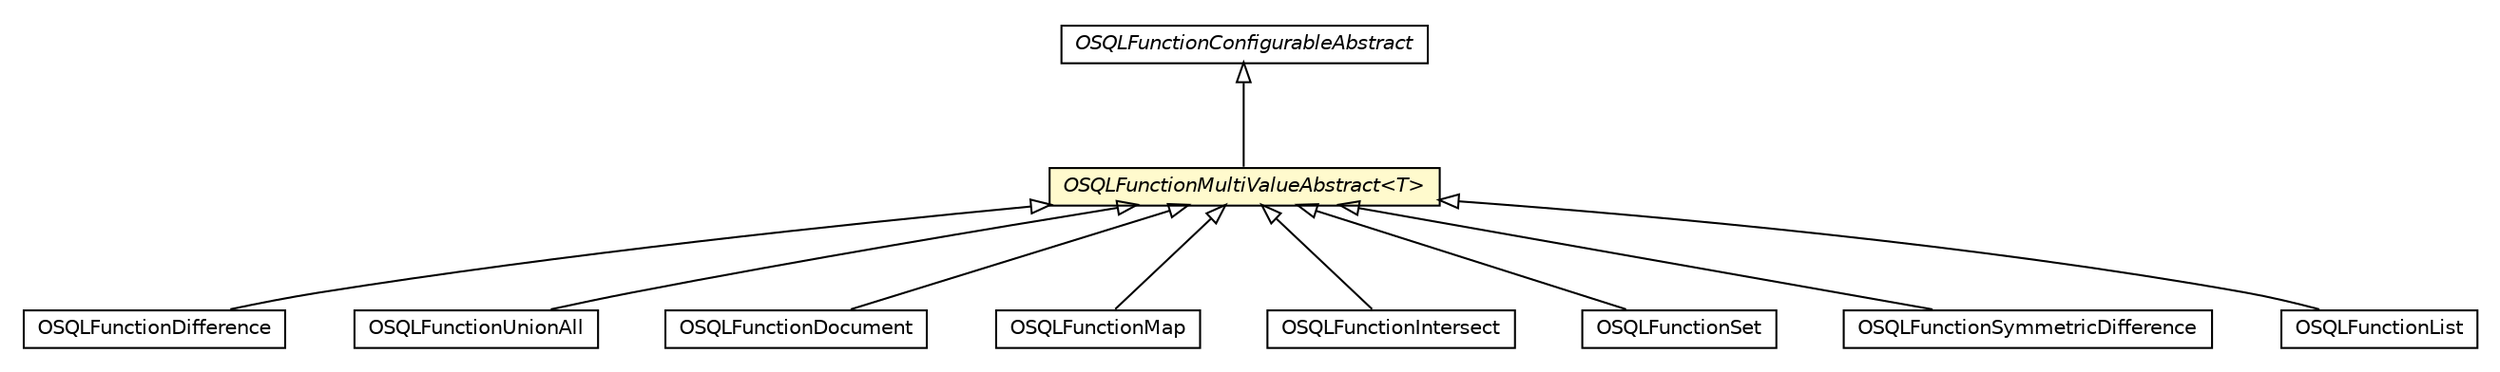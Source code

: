 #!/usr/local/bin/dot
#
# Class diagram 
# Generated by UMLGraph version R5_6-24-gf6e263 (http://www.umlgraph.org/)
#

digraph G {
	edge [fontname="Helvetica",fontsize=10,labelfontname="Helvetica",labelfontsize=10];
	node [fontname="Helvetica",fontsize=10,shape=plaintext];
	nodesep=0.25;
	ranksep=0.5;
	// com.orientechnologies.orient.core.sql.functions.OSQLFunctionConfigurableAbstract
	c3384422 [label=<<table title="com.orientechnologies.orient.core.sql.functions.OSQLFunctionConfigurableAbstract" border="0" cellborder="1" cellspacing="0" cellpadding="2" port="p" href="../OSQLFunctionConfigurableAbstract.html">
		<tr><td><table border="0" cellspacing="0" cellpadding="1">
<tr><td align="center" balign="center"><font face="Helvetica-Oblique"> OSQLFunctionConfigurableAbstract </font></td></tr>
		</table></td></tr>
		</table>>, URL="../OSQLFunctionConfigurableAbstract.html", fontname="Helvetica", fontcolor="black", fontsize=10.0];
	// com.orientechnologies.orient.core.sql.functions.coll.OSQLFunctionDifference
	c3384458 [label=<<table title="com.orientechnologies.orient.core.sql.functions.coll.OSQLFunctionDifference" border="0" cellborder="1" cellspacing="0" cellpadding="2" port="p" href="./OSQLFunctionDifference.html">
		<tr><td><table border="0" cellspacing="0" cellpadding="1">
<tr><td align="center" balign="center"> OSQLFunctionDifference </td></tr>
		</table></td></tr>
		</table>>, URL="./OSQLFunctionDifference.html", fontname="Helvetica", fontcolor="black", fontsize=10.0];
	// com.orientechnologies.orient.core.sql.functions.coll.OSQLFunctionUnionAll
	c3384459 [label=<<table title="com.orientechnologies.orient.core.sql.functions.coll.OSQLFunctionUnionAll" border="0" cellborder="1" cellspacing="0" cellpadding="2" port="p" href="./OSQLFunctionUnionAll.html">
		<tr><td><table border="0" cellspacing="0" cellpadding="1">
<tr><td align="center" balign="center"> OSQLFunctionUnionAll </td></tr>
		</table></td></tr>
		</table>>, URL="./OSQLFunctionUnionAll.html", fontname="Helvetica", fontcolor="black", fontsize=10.0];
	// com.orientechnologies.orient.core.sql.functions.coll.OSQLFunctionDocument
	c3384460 [label=<<table title="com.orientechnologies.orient.core.sql.functions.coll.OSQLFunctionDocument" border="0" cellborder="1" cellspacing="0" cellpadding="2" port="p" href="./OSQLFunctionDocument.html">
		<tr><td><table border="0" cellspacing="0" cellpadding="1">
<tr><td align="center" balign="center"> OSQLFunctionDocument </td></tr>
		</table></td></tr>
		</table>>, URL="./OSQLFunctionDocument.html", fontname="Helvetica", fontcolor="black", fontsize=10.0];
	// com.orientechnologies.orient.core.sql.functions.coll.OSQLFunctionMap
	c3384462 [label=<<table title="com.orientechnologies.orient.core.sql.functions.coll.OSQLFunctionMap" border="0" cellborder="1" cellspacing="0" cellpadding="2" port="p" href="./OSQLFunctionMap.html">
		<tr><td><table border="0" cellspacing="0" cellpadding="1">
<tr><td align="center" balign="center"> OSQLFunctionMap </td></tr>
		</table></td></tr>
		</table>>, URL="./OSQLFunctionMap.html", fontname="Helvetica", fontcolor="black", fontsize=10.0];
	// com.orientechnologies.orient.core.sql.functions.coll.OSQLFunctionIntersect
	c3384464 [label=<<table title="com.orientechnologies.orient.core.sql.functions.coll.OSQLFunctionIntersect" border="0" cellborder="1" cellspacing="0" cellpadding="2" port="p" href="./OSQLFunctionIntersect.html">
		<tr><td><table border="0" cellspacing="0" cellpadding="1">
<tr><td align="center" balign="center"> OSQLFunctionIntersect </td></tr>
		</table></td></tr>
		</table>>, URL="./OSQLFunctionIntersect.html", fontname="Helvetica", fontcolor="black", fontsize=10.0];
	// com.orientechnologies.orient.core.sql.functions.coll.OSQLFunctionSet
	c3384465 [label=<<table title="com.orientechnologies.orient.core.sql.functions.coll.OSQLFunctionSet" border="0" cellborder="1" cellspacing="0" cellpadding="2" port="p" href="./OSQLFunctionSet.html">
		<tr><td><table border="0" cellspacing="0" cellpadding="1">
<tr><td align="center" balign="center"> OSQLFunctionSet </td></tr>
		</table></td></tr>
		</table>>, URL="./OSQLFunctionSet.html", fontname="Helvetica", fontcolor="black", fontsize=10.0];
	// com.orientechnologies.orient.core.sql.functions.coll.OSQLFunctionSymmetricDifference
	c3384466 [label=<<table title="com.orientechnologies.orient.core.sql.functions.coll.OSQLFunctionSymmetricDifference" border="0" cellborder="1" cellspacing="0" cellpadding="2" port="p" href="./OSQLFunctionSymmetricDifference.html">
		<tr><td><table border="0" cellspacing="0" cellpadding="1">
<tr><td align="center" balign="center"> OSQLFunctionSymmetricDifference </td></tr>
		</table></td></tr>
		</table>>, URL="./OSQLFunctionSymmetricDifference.html", fontname="Helvetica", fontcolor="black", fontsize=10.0];
	// com.orientechnologies.orient.core.sql.functions.coll.OSQLFunctionMultiValueAbstract<T>
	c3384467 [label=<<table title="com.orientechnologies.orient.core.sql.functions.coll.OSQLFunctionMultiValueAbstract" border="0" cellborder="1" cellspacing="0" cellpadding="2" port="p" bgcolor="lemonChiffon" href="./OSQLFunctionMultiValueAbstract.html">
		<tr><td><table border="0" cellspacing="0" cellpadding="1">
<tr><td align="center" balign="center"><font face="Helvetica-Oblique"> OSQLFunctionMultiValueAbstract&lt;T&gt; </font></td></tr>
		</table></td></tr>
		</table>>, URL="./OSQLFunctionMultiValueAbstract.html", fontname="Helvetica", fontcolor="black", fontsize=10.0];
	// com.orientechnologies.orient.core.sql.functions.coll.OSQLFunctionList
	c3384468 [label=<<table title="com.orientechnologies.orient.core.sql.functions.coll.OSQLFunctionList" border="0" cellborder="1" cellspacing="0" cellpadding="2" port="p" href="./OSQLFunctionList.html">
		<tr><td><table border="0" cellspacing="0" cellpadding="1">
<tr><td align="center" balign="center"> OSQLFunctionList </td></tr>
		</table></td></tr>
		</table>>, URL="./OSQLFunctionList.html", fontname="Helvetica", fontcolor="black", fontsize=10.0];
	//com.orientechnologies.orient.core.sql.functions.coll.OSQLFunctionDifference extends com.orientechnologies.orient.core.sql.functions.coll.OSQLFunctionMultiValueAbstract<java.util.Set<java.lang.Object>>
	c3384467:p -> c3384458:p [dir=back,arrowtail=empty];
	//com.orientechnologies.orient.core.sql.functions.coll.OSQLFunctionUnionAll extends com.orientechnologies.orient.core.sql.functions.coll.OSQLFunctionMultiValueAbstract<java.util.Collection<java.lang.Object>>
	c3384467:p -> c3384459:p [dir=back,arrowtail=empty];
	//com.orientechnologies.orient.core.sql.functions.coll.OSQLFunctionDocument extends com.orientechnologies.orient.core.sql.functions.coll.OSQLFunctionMultiValueAbstract<com.orientechnologies.orient.core.record.impl.ODocument>
	c3384467:p -> c3384460:p [dir=back,arrowtail=empty];
	//com.orientechnologies.orient.core.sql.functions.coll.OSQLFunctionMap extends com.orientechnologies.orient.core.sql.functions.coll.OSQLFunctionMultiValueAbstract<java.util.Map<java.lang.Object, java.lang.Object>>
	c3384467:p -> c3384462:p [dir=back,arrowtail=empty];
	//com.orientechnologies.orient.core.sql.functions.coll.OSQLFunctionIntersect extends com.orientechnologies.orient.core.sql.functions.coll.OSQLFunctionMultiValueAbstract<java.lang.Object>
	c3384467:p -> c3384464:p [dir=back,arrowtail=empty];
	//com.orientechnologies.orient.core.sql.functions.coll.OSQLFunctionSet extends com.orientechnologies.orient.core.sql.functions.coll.OSQLFunctionMultiValueAbstract<java.util.Set<java.lang.Object>>
	c3384467:p -> c3384465:p [dir=back,arrowtail=empty];
	//com.orientechnologies.orient.core.sql.functions.coll.OSQLFunctionSymmetricDifference extends com.orientechnologies.orient.core.sql.functions.coll.OSQLFunctionMultiValueAbstract<java.util.Set<java.lang.Object>>
	c3384467:p -> c3384466:p [dir=back,arrowtail=empty];
	//com.orientechnologies.orient.core.sql.functions.coll.OSQLFunctionMultiValueAbstract<T> extends com.orientechnologies.orient.core.sql.functions.OSQLFunctionConfigurableAbstract
	c3384422:p -> c3384467:p [dir=back,arrowtail=empty];
	//com.orientechnologies.orient.core.sql.functions.coll.OSQLFunctionList extends com.orientechnologies.orient.core.sql.functions.coll.OSQLFunctionMultiValueAbstract<java.util.List<java.lang.Object>>
	c3384467:p -> c3384468:p [dir=back,arrowtail=empty];
}

